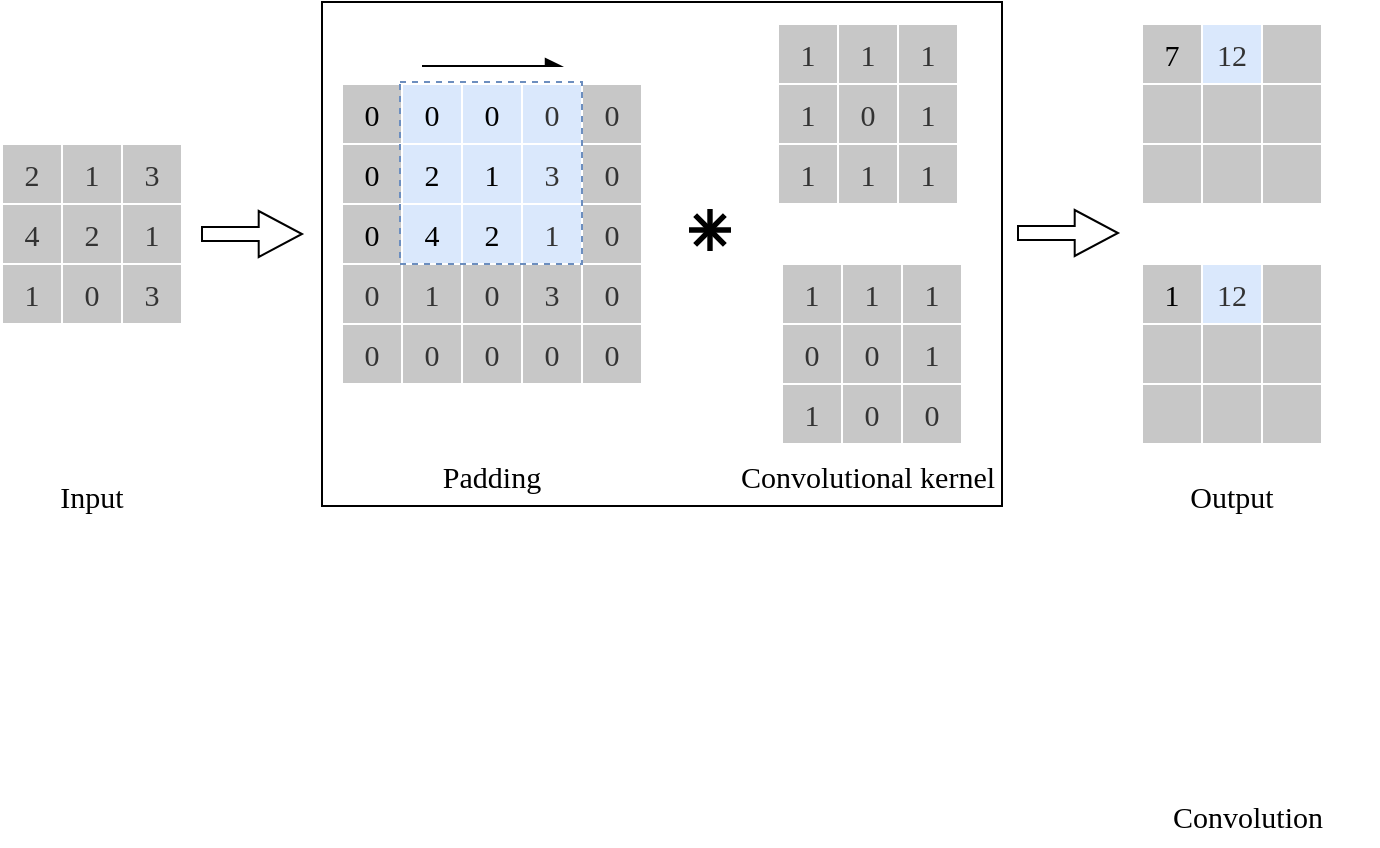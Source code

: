 <mxfile version="26.0.14">
  <diagram name="第 1 页" id="dgMoX-AULky6V-c0y0NT">
    <mxGraphModel dx="823" dy="549" grid="1" gridSize="10" guides="1" tooltips="1" connect="1" arrows="1" fold="1" page="1" pageScale="1" pageWidth="827" pageHeight="1169" math="0" shadow="0">
      <root>
        <mxCell id="0" />
        <mxCell id="1" parent="0" />
        <mxCell id="99AfDLn0tlyLMIZODvCi-14" value="2" style="whiteSpace=wrap;html=1;aspect=fixed;fillColor=#C7C7C7;fontColor=#333333;strokeColor=#FFFFFF;fontSize=15;fontFamily=Times New Roman;" parent="1" vertex="1">
          <mxGeometry x="60" y="89" width="30" height="30" as="geometry" />
        </mxCell>
        <mxCell id="99AfDLn0tlyLMIZODvCi-15" value="1" style="whiteSpace=wrap;html=1;aspect=fixed;fillColor=#C7C7C7;fontColor=#333333;strokeColor=#FFFFFF;fontSize=15;fontFamily=Times New Roman;" parent="1" vertex="1">
          <mxGeometry x="90" y="89" width="30" height="30" as="geometry" />
        </mxCell>
        <mxCell id="99AfDLn0tlyLMIZODvCi-16" value="3" style="whiteSpace=wrap;html=1;aspect=fixed;fillColor=#C7C7C7;fontColor=#333333;strokeColor=#FFFFFF;fontSize=15;fontFamily=Times New Roman;" parent="1" vertex="1">
          <mxGeometry x="120" y="89" width="30" height="30" as="geometry" />
        </mxCell>
        <mxCell id="99AfDLn0tlyLMIZODvCi-18" value="4" style="whiteSpace=wrap;html=1;aspect=fixed;fillColor=#C7C7C7;fontColor=#333333;strokeColor=#FFFFFF;fontSize=15;fontFamily=Times New Roman;" parent="1" vertex="1">
          <mxGeometry x="60" y="119" width="30" height="30" as="geometry" />
        </mxCell>
        <mxCell id="99AfDLn0tlyLMIZODvCi-19" value="2" style="whiteSpace=wrap;html=1;aspect=fixed;fillColor=#C7C7C7;fontColor=#333333;strokeColor=#FFFFFF;fontSize=15;fontFamily=Times New Roman;" parent="1" vertex="1">
          <mxGeometry x="90" y="119" width="30" height="30" as="geometry" />
        </mxCell>
        <mxCell id="99AfDLn0tlyLMIZODvCi-20" value="1" style="whiteSpace=wrap;html=1;aspect=fixed;fillColor=#C7C7C7;fontColor=#333333;strokeColor=#FFFFFF;fontSize=15;fontFamily=Times New Roman;" parent="1" vertex="1">
          <mxGeometry x="120" y="119" width="30" height="30" as="geometry" />
        </mxCell>
        <mxCell id="99AfDLn0tlyLMIZODvCi-22" value="1" style="whiteSpace=wrap;html=1;aspect=fixed;fillColor=#C7C7C7;fontColor=#333333;strokeColor=#FFFFFF;fontSize=15;fontFamily=Times New Roman;" parent="1" vertex="1">
          <mxGeometry x="60" y="149" width="30" height="30" as="geometry" />
        </mxCell>
        <mxCell id="99AfDLn0tlyLMIZODvCi-23" value="0" style="whiteSpace=wrap;html=1;aspect=fixed;fillColor=#C7C7C7;fontColor=#333333;strokeColor=#FFFFFF;fontSize=15;fontFamily=Times New Roman;" parent="1" vertex="1">
          <mxGeometry x="90" y="149" width="30" height="30" as="geometry" />
        </mxCell>
        <mxCell id="99AfDLn0tlyLMIZODvCi-24" value="3" style="whiteSpace=wrap;html=1;aspect=fixed;fillColor=#C7C7C7;fontColor=#333333;strokeColor=#FFFFFF;fontSize=15;fontFamily=Times New Roman;" parent="1" vertex="1">
          <mxGeometry x="120" y="149" width="30" height="30" as="geometry" />
        </mxCell>
        <mxCell id="99AfDLn0tlyLMIZODvCi-30" value="0" style="whiteSpace=wrap;html=1;aspect=fixed;fillColor=#C7C7C7;strokeColor=#FFFFFF;fontSize=15;fontFamily=Times New Roman;" parent="1" vertex="1">
          <mxGeometry x="230" y="59" width="30" height="30" as="geometry" />
        </mxCell>
        <mxCell id="99AfDLn0tlyLMIZODvCi-31" value="0" style="whiteSpace=wrap;html=1;aspect=fixed;fillColor=#dae8fc;strokeColor=#FFFFFF;fontSize=15;fontFamily=Times New Roman;" parent="1" vertex="1">
          <mxGeometry x="260" y="59" width="30" height="30" as="geometry" />
        </mxCell>
        <mxCell id="99AfDLn0tlyLMIZODvCi-32" value="0" style="whiteSpace=wrap;html=1;aspect=fixed;fillColor=#dae8fc;strokeColor=#FFFFFF;fontSize=15;fontFamily=Times New Roman;" parent="1" vertex="1">
          <mxGeometry x="290" y="59" width="30" height="30" as="geometry" />
        </mxCell>
        <mxCell id="99AfDLn0tlyLMIZODvCi-33" value="0" style="whiteSpace=wrap;html=1;aspect=fixed;fillColor=#C7C7C7;strokeColor=#FFFFFF;fontSize=15;fontFamily=Times New Roman;" parent="1" vertex="1">
          <mxGeometry x="230" y="89" width="30" height="30" as="geometry" />
        </mxCell>
        <mxCell id="99AfDLn0tlyLMIZODvCi-34" value="2" style="whiteSpace=wrap;html=1;aspect=fixed;fillColor=#dae8fc;strokeColor=#FFFFFF;fontSize=15;fontFamily=Times New Roman;" parent="1" vertex="1">
          <mxGeometry x="260" y="89" width="30" height="30" as="geometry" />
        </mxCell>
        <mxCell id="99AfDLn0tlyLMIZODvCi-35" value="1" style="whiteSpace=wrap;html=1;aspect=fixed;fillColor=#dae8fc;strokeColor=#FFFFFF;fontSize=15;fontFamily=Times New Roman;" parent="1" vertex="1">
          <mxGeometry x="290" y="89" width="30" height="30" as="geometry" />
        </mxCell>
        <mxCell id="99AfDLn0tlyLMIZODvCi-36" value="0" style="whiteSpace=wrap;html=1;aspect=fixed;fillColor=#C7C7C7;strokeColor=#FFFFFF;fontSize=15;fontFamily=Times New Roman;" parent="1" vertex="1">
          <mxGeometry x="230" y="119" width="30" height="30" as="geometry" />
        </mxCell>
        <mxCell id="99AfDLn0tlyLMIZODvCi-37" value="4" style="whiteSpace=wrap;html=1;aspect=fixed;fillColor=#dae8fc;strokeColor=#FFFFFF;fontSize=15;fontFamily=Times New Roman;" parent="1" vertex="1">
          <mxGeometry x="260" y="119" width="30" height="30" as="geometry" />
        </mxCell>
        <mxCell id="99AfDLn0tlyLMIZODvCi-38" value="2" style="whiteSpace=wrap;html=1;aspect=fixed;fillColor=#dae8fc;strokeColor=#FFFFFF;fontSize=15;fontFamily=Times New Roman;" parent="1" vertex="1">
          <mxGeometry x="290" y="119" width="30" height="30" as="geometry" />
        </mxCell>
        <mxCell id="99AfDLn0tlyLMIZODvCi-39" value="0" style="whiteSpace=wrap;html=1;aspect=fixed;fillColor=#DAE8FC;fontColor=#333333;strokeColor=#FFFFFF;fontSize=15;fontFamily=Times New Roman;" parent="1" vertex="1">
          <mxGeometry x="320" y="59" width="30" height="30" as="geometry" />
        </mxCell>
        <mxCell id="99AfDLn0tlyLMIZODvCi-40" value="1" style="whiteSpace=wrap;html=1;aspect=fixed;fillColor=#C7C7C7;fontColor=#333333;strokeColor=#FFFFFF;fontSize=15;fontFamily=Times New Roman;" parent="1" vertex="1">
          <mxGeometry x="320" y="89" width="30" height="30" as="geometry" />
        </mxCell>
        <mxCell id="99AfDLn0tlyLMIZODvCi-41" value="3" style="whiteSpace=wrap;html=1;aspect=fixed;fillColor=#DAE8FC;fontColor=#333333;strokeColor=#FFFFFF;fontSize=15;fontFamily=Times New Roman;" parent="1" vertex="1">
          <mxGeometry x="320" y="89" width="30" height="30" as="geometry" />
        </mxCell>
        <mxCell id="99AfDLn0tlyLMIZODvCi-42" value="1" style="whiteSpace=wrap;html=1;aspect=fixed;fillColor=#DAE8FC;fontColor=#333333;strokeColor=#FFFFFF;fontSize=15;fontFamily=Times New Roman;" parent="1" vertex="1">
          <mxGeometry x="320" y="119" width="30" height="30" as="geometry" />
        </mxCell>
        <mxCell id="99AfDLn0tlyLMIZODvCi-43" value="0" style="whiteSpace=wrap;html=1;aspect=fixed;fillColor=#C7C7C7;fontColor=#333333;strokeColor=#FFFFFF;fontSize=15;fontFamily=Times New Roman;" parent="1" vertex="1">
          <mxGeometry x="230" y="149" width="30" height="30" as="geometry" />
        </mxCell>
        <mxCell id="99AfDLn0tlyLMIZODvCi-44" value="1" style="whiteSpace=wrap;html=1;aspect=fixed;fillColor=#C7C7C7;fontColor=#333333;strokeColor=#FFFFFF;fontSize=15;fontFamily=Times New Roman;" parent="1" vertex="1">
          <mxGeometry x="260" y="149" width="30" height="30" as="geometry" />
        </mxCell>
        <mxCell id="99AfDLn0tlyLMIZODvCi-45" value="0" style="whiteSpace=wrap;html=1;aspect=fixed;fillColor=#C7C7C7;fontColor=#333333;strokeColor=#FFFFFF;fontSize=15;fontFamily=Times New Roman;" parent="1" vertex="1">
          <mxGeometry x="290" y="149" width="30" height="30" as="geometry" />
        </mxCell>
        <mxCell id="99AfDLn0tlyLMIZODvCi-46" value="3" style="whiteSpace=wrap;html=1;aspect=fixed;fillColor=#C7C7C7;fontColor=#333333;strokeColor=#FFFFFF;fontSize=15;fontFamily=Times New Roman;" parent="1" vertex="1">
          <mxGeometry x="320" y="149" width="30" height="30" as="geometry" />
        </mxCell>
        <mxCell id="99AfDLn0tlyLMIZODvCi-47" value="0" style="whiteSpace=wrap;html=1;aspect=fixed;fillColor=#C7C7C7;fontColor=#333333;strokeColor=#FFFFFF;fontSize=15;fontFamily=Times New Roman;" parent="1" vertex="1">
          <mxGeometry x="350" y="59" width="30" height="30" as="geometry" />
        </mxCell>
        <mxCell id="99AfDLn0tlyLMIZODvCi-48" value="0" style="whiteSpace=wrap;html=1;aspect=fixed;fillColor=#C7C7C7;fontColor=#333333;strokeColor=#FFFFFF;fontSize=15;fontFamily=Times New Roman;" parent="1" vertex="1">
          <mxGeometry x="350" y="89" width="30" height="30" as="geometry" />
        </mxCell>
        <mxCell id="99AfDLn0tlyLMIZODvCi-49" value="0" style="whiteSpace=wrap;html=1;aspect=fixed;fillColor=#C7C7C7;fontColor=#333333;strokeColor=#FFFFFF;fontSize=15;fontFamily=Times New Roman;" parent="1" vertex="1">
          <mxGeometry x="350" y="119" width="30" height="30" as="geometry" />
        </mxCell>
        <mxCell id="99AfDLn0tlyLMIZODvCi-50" value="0" style="whiteSpace=wrap;html=1;aspect=fixed;fillColor=#C7C7C7;fontColor=#333333;strokeColor=#FFFFFF;fontSize=15;fontFamily=Times New Roman;" parent="1" vertex="1">
          <mxGeometry x="350" y="149" width="30" height="30" as="geometry" />
        </mxCell>
        <mxCell id="99AfDLn0tlyLMIZODvCi-51" value="0" style="whiteSpace=wrap;html=1;aspect=fixed;fillColor=#C7C7C7;fontColor=#333333;strokeColor=#FFFFFF;fontSize=15;fontFamily=Times New Roman;" parent="1" vertex="1">
          <mxGeometry x="230" y="179" width="30" height="30" as="geometry" />
        </mxCell>
        <mxCell id="99AfDLn0tlyLMIZODvCi-52" value="0" style="whiteSpace=wrap;html=1;aspect=fixed;fillColor=#C7C7C7;fontColor=#333333;strokeColor=#FFFFFF;fontSize=15;fontFamily=Times New Roman;" parent="1" vertex="1">
          <mxGeometry x="260" y="179" width="30" height="30" as="geometry" />
        </mxCell>
        <mxCell id="99AfDLn0tlyLMIZODvCi-53" value="0" style="whiteSpace=wrap;html=1;aspect=fixed;fillColor=#C7C7C7;fontColor=#333333;strokeColor=#FFFFFF;fontSize=15;fontFamily=Times New Roman;" parent="1" vertex="1">
          <mxGeometry x="290" y="179" width="30" height="30" as="geometry" />
        </mxCell>
        <mxCell id="99AfDLn0tlyLMIZODvCi-54" value="0" style="whiteSpace=wrap;html=1;aspect=fixed;fillColor=#C7C7C7;fontColor=#333333;strokeColor=#FFFFFF;fontSize=15;fontFamily=Times New Roman;" parent="1" vertex="1">
          <mxGeometry x="320" y="179" width="30" height="30" as="geometry" />
        </mxCell>
        <mxCell id="99AfDLn0tlyLMIZODvCi-55" value="0" style="whiteSpace=wrap;html=1;aspect=fixed;fillColor=#C7C7C7;fontColor=#333333;strokeColor=#FFFFFF;fontSize=15;fontFamily=Times New Roman;" parent="1" vertex="1">
          <mxGeometry x="350" y="179" width="30" height="30" as="geometry" />
        </mxCell>
        <mxCell id="99AfDLn0tlyLMIZODvCi-56" value="" style="shape=cross;whiteSpace=wrap;html=1;aspect=fixed;fillColor=#000000;rotation=45;size=0.086;fontSize=15;fontFamily=Times New Roman;" parent="1" vertex="1">
          <mxGeometry x="404" y="122" width="20" height="20" as="geometry" />
        </mxCell>
        <mxCell id="99AfDLn0tlyLMIZODvCi-57" value="1" style="whiteSpace=wrap;html=1;aspect=fixed;fillColor=#C7C7C7;fontColor=#333333;strokeColor=#FFFFFF;fontSize=15;fontFamily=Times New Roman;" parent="1" vertex="1">
          <mxGeometry x="448" y="29" width="30" height="30" as="geometry" />
        </mxCell>
        <mxCell id="99AfDLn0tlyLMIZODvCi-58" value="1" style="whiteSpace=wrap;html=1;aspect=fixed;fillColor=#C7C7C7;fontColor=#333333;strokeColor=#FFFFFF;fontSize=15;fontFamily=Times New Roman;" parent="1" vertex="1">
          <mxGeometry x="478" y="29" width="30" height="30" as="geometry" />
        </mxCell>
        <mxCell id="99AfDLn0tlyLMIZODvCi-59" value="1" style="whiteSpace=wrap;html=1;aspect=fixed;fillColor=#C7C7C7;fontColor=#333333;strokeColor=#FFFFFF;fontSize=15;fontFamily=Times New Roman;" parent="1" vertex="1">
          <mxGeometry x="508" y="29" width="30" height="30" as="geometry" />
        </mxCell>
        <mxCell id="99AfDLn0tlyLMIZODvCi-60" value="1" style="whiteSpace=wrap;html=1;aspect=fixed;fillColor=#C7C7C7;fontColor=#333333;strokeColor=#FFFFFF;fontSize=15;fontFamily=Times New Roman;" parent="1" vertex="1">
          <mxGeometry x="448" y="59" width="30" height="30" as="geometry" />
        </mxCell>
        <mxCell id="99AfDLn0tlyLMIZODvCi-61" value="0" style="whiteSpace=wrap;html=1;aspect=fixed;fillColor=#C7C7C7;fontColor=#333333;strokeColor=#FFFFFF;fontSize=15;fontFamily=Times New Roman;" parent="1" vertex="1">
          <mxGeometry x="478" y="59" width="30" height="30" as="geometry" />
        </mxCell>
        <mxCell id="99AfDLn0tlyLMIZODvCi-62" value="1" style="whiteSpace=wrap;html=1;aspect=fixed;fillColor=#C7C7C7;fontColor=#333333;strokeColor=#FFFFFF;fontSize=15;fontFamily=Times New Roman;" parent="1" vertex="1">
          <mxGeometry x="508" y="59" width="30" height="30" as="geometry" />
        </mxCell>
        <mxCell id="99AfDLn0tlyLMIZODvCi-63" value="1" style="whiteSpace=wrap;html=1;aspect=fixed;fillColor=#C7C7C7;fontColor=#333333;strokeColor=#FFFFFF;fontSize=15;fontFamily=Times New Roman;" parent="1" vertex="1">
          <mxGeometry x="448" y="89" width="30" height="30" as="geometry" />
        </mxCell>
        <mxCell id="99AfDLn0tlyLMIZODvCi-64" value="1" style="whiteSpace=wrap;html=1;aspect=fixed;fillColor=#C7C7C7;fontColor=#333333;strokeColor=#FFFFFF;fontSize=15;fontFamily=Times New Roman;" parent="1" vertex="1">
          <mxGeometry x="478" y="89" width="30" height="30" as="geometry" />
        </mxCell>
        <mxCell id="99AfDLn0tlyLMIZODvCi-65" value="1" style="whiteSpace=wrap;html=1;aspect=fixed;fillColor=#C7C7C7;fontColor=#333333;strokeColor=#FFFFFF;fontSize=15;fontFamily=Times New Roman;" parent="1" vertex="1">
          <mxGeometry x="508" y="89" width="30" height="30" as="geometry" />
        </mxCell>
        <mxCell id="99AfDLn0tlyLMIZODvCi-66" value="7" style="whiteSpace=wrap;html=1;aspect=fixed;fillColor=#C7C7C7;strokeColor=#FFFFFF;fontSize=15;fontFamily=Times New Roman;" parent="1" vertex="1">
          <mxGeometry x="630" y="29" width="30" height="30" as="geometry" />
        </mxCell>
        <mxCell id="99AfDLn0tlyLMIZODvCi-67" value="12" style="whiteSpace=wrap;html=1;aspect=fixed;fillColor=#DAE8FC;fontColor=#333333;strokeColor=#FFFFFF;fontSize=15;fontFamily=Times New Roman;" parent="1" vertex="1">
          <mxGeometry x="660" y="29" width="30" height="30" as="geometry" />
        </mxCell>
        <mxCell id="99AfDLn0tlyLMIZODvCi-68" value="" style="whiteSpace=wrap;html=1;aspect=fixed;fillColor=#C7C7C7;fontColor=#333333;strokeColor=#FFFFFF;fontSize=15;fontFamily=Times New Roman;" parent="1" vertex="1">
          <mxGeometry x="690" y="29" width="30" height="30" as="geometry" />
        </mxCell>
        <mxCell id="99AfDLn0tlyLMIZODvCi-69" value="" style="whiteSpace=wrap;html=1;aspect=fixed;fillColor=#C7C7C7;fontColor=#333333;strokeColor=#FFFFFF;fontSize=15;fontFamily=Times New Roman;" parent="1" vertex="1">
          <mxGeometry x="630" y="59" width="30" height="30" as="geometry" />
        </mxCell>
        <mxCell id="99AfDLn0tlyLMIZODvCi-70" value="" style="whiteSpace=wrap;html=1;aspect=fixed;fillColor=#C7C7C7;fontColor=#333333;strokeColor=#FFFFFF;fontSize=15;fontFamily=Times New Roman;" parent="1" vertex="1">
          <mxGeometry x="660" y="59" width="30" height="30" as="geometry" />
        </mxCell>
        <mxCell id="99AfDLn0tlyLMIZODvCi-71" value="" style="whiteSpace=wrap;html=1;aspect=fixed;fillColor=#C7C7C7;fontColor=#333333;strokeColor=#FFFFFF;fontSize=15;fontFamily=Times New Roman;" parent="1" vertex="1">
          <mxGeometry x="690" y="59" width="30" height="30" as="geometry" />
        </mxCell>
        <mxCell id="99AfDLn0tlyLMIZODvCi-72" value="" style="whiteSpace=wrap;html=1;aspect=fixed;fillColor=#C7C7C7;fontColor=#333333;strokeColor=#FFFFFF;fontSize=15;fontFamily=Times New Roman;" parent="1" vertex="1">
          <mxGeometry x="630" y="89" width="30" height="30" as="geometry" />
        </mxCell>
        <mxCell id="99AfDLn0tlyLMIZODvCi-73" value="" style="whiteSpace=wrap;html=1;aspect=fixed;fillColor=#C7C7C7;fontColor=#333333;strokeColor=#FFFFFF;fontSize=15;fontFamily=Times New Roman;" parent="1" vertex="1">
          <mxGeometry x="660" y="89" width="30" height="30" as="geometry" />
        </mxCell>
        <mxCell id="99AfDLn0tlyLMIZODvCi-74" value="" style="whiteSpace=wrap;html=1;aspect=fixed;fillColor=#C7C7C7;fontColor=#333333;strokeColor=#FFFFFF;fontSize=15;fontFamily=Times New Roman;" parent="1" vertex="1">
          <mxGeometry x="690" y="89" width="30" height="30" as="geometry" />
        </mxCell>
        <mxCell id="99AfDLn0tlyLMIZODvCi-76" value="" style="shape=cross;whiteSpace=wrap;html=1;aspect=fixed;fillColor=#000000;size=0.085;fontSize=15;fontFamily=Times New Roman;" parent="1" vertex="1">
          <mxGeometry x="404" y="122" width="20" height="20" as="geometry" />
        </mxCell>
        <mxCell id="99AfDLn0tlyLMIZODvCi-77" value="" style="shape=singleArrow;whiteSpace=wrap;html=1;arrowWidth=0.299;arrowSize=0.433;fontSize=15;fontFamily=Times New Roman;" parent="1" vertex="1">
          <mxGeometry x="160" y="122.5" width="50" height="23" as="geometry" />
        </mxCell>
        <mxCell id="99AfDLn0tlyLMIZODvCi-79" value="" style="shape=singleArrow;whiteSpace=wrap;html=1;arrowWidth=0.299;arrowSize=0.433;fontSize=15;fontFamily=Times New Roman;" parent="1" vertex="1">
          <mxGeometry x="568" y="122" width="50" height="23" as="geometry" />
        </mxCell>
        <mxCell id="99AfDLn0tlyLMIZODvCi-80" value="" style="endArrow=async;html=1;rounded=0;endFill=1;fontSize=15;fontFamily=Times New Roman;" parent="1" edge="1">
          <mxGeometry width="50" height="50" relative="1" as="geometry">
            <mxPoint x="270" y="50" as="sourcePoint" />
            <mxPoint x="340" y="50" as="targetPoint" />
          </mxGeometry>
        </mxCell>
        <mxCell id="99AfDLn0tlyLMIZODvCi-75" value="" style="rounded=0;whiteSpace=wrap;html=1;fillColor=none;strokeColor=#6C8EBF;dashed=1;fontSize=15;fontFamily=Times New Roman;" parent="1" vertex="1">
          <mxGeometry x="259" y="58" width="91" height="91" as="geometry" />
        </mxCell>
        <mxCell id="99AfDLn0tlyLMIZODvCi-83" value="Input" style="text;html=1;align=center;verticalAlign=middle;whiteSpace=wrap;rounded=0;fontSize=15;fontFamily=Times New Roman;" parent="1" vertex="1">
          <mxGeometry x="75" y="250" width="60" height="30" as="geometry" />
        </mxCell>
        <mxCell id="99AfDLn0tlyLMIZODvCi-84" value="Output" style="text;html=1;align=center;verticalAlign=middle;whiteSpace=wrap;rounded=0;fontSize=15;fontFamily=Times New Roman;" parent="1" vertex="1">
          <mxGeometry x="645" y="250" width="60" height="30" as="geometry" />
        </mxCell>
        <mxCell id="99AfDLn0tlyLMIZODvCi-86" value="Convolution" style="text;html=1;align=center;verticalAlign=middle;whiteSpace=wrap;rounded=0;fontSize=15;fontFamily=Times New Roman;" parent="1" vertex="1">
          <mxGeometry x="618" y="410" width="130" height="30" as="geometry" />
        </mxCell>
        <mxCell id="99AfDLn0tlyLMIZODvCi-89" value="Convolutional kernel" style="text;html=1;align=center;verticalAlign=middle;whiteSpace=wrap;rounded=0;fontSize=15;fontFamily=Times New Roman;" parent="1" vertex="1">
          <mxGeometry x="425.25" y="240" width="135.5" height="30" as="geometry" />
        </mxCell>
        <mxCell id="99AfDLn0tlyLMIZODvCi-91" value="Padding" style="text;html=1;align=center;verticalAlign=middle;whiteSpace=wrap;rounded=0;fontSize=15;fontFamily=Times New Roman;" parent="1" vertex="1">
          <mxGeometry x="275" y="240" width="60" height="30" as="geometry" />
        </mxCell>
        <mxCell id="dNG3z3Cix5I7D_2Fr7Sm-1" value="1" style="whiteSpace=wrap;html=1;aspect=fixed;fillColor=#C7C7C7;fontColor=#333333;strokeColor=#FFFFFF;fontSize=15;fontFamily=Times New Roman;" vertex="1" parent="1">
          <mxGeometry x="450" y="149" width="30" height="30" as="geometry" />
        </mxCell>
        <mxCell id="dNG3z3Cix5I7D_2Fr7Sm-2" value="1" style="whiteSpace=wrap;html=1;aspect=fixed;fillColor=#C7C7C7;fontColor=#333333;strokeColor=#FFFFFF;fontSize=15;fontFamily=Times New Roman;" vertex="1" parent="1">
          <mxGeometry x="480" y="149" width="30" height="30" as="geometry" />
        </mxCell>
        <mxCell id="dNG3z3Cix5I7D_2Fr7Sm-3" value="1" style="whiteSpace=wrap;html=1;aspect=fixed;fillColor=#C7C7C7;fontColor=#333333;strokeColor=#FFFFFF;fontSize=15;fontFamily=Times New Roman;" vertex="1" parent="1">
          <mxGeometry x="510" y="149" width="30" height="30" as="geometry" />
        </mxCell>
        <mxCell id="dNG3z3Cix5I7D_2Fr7Sm-4" value="0" style="whiteSpace=wrap;html=1;aspect=fixed;fillColor=#C7C7C7;fontColor=#333333;strokeColor=#FFFFFF;fontSize=15;fontFamily=Times New Roman;" vertex="1" parent="1">
          <mxGeometry x="450" y="179" width="30" height="30" as="geometry" />
        </mxCell>
        <mxCell id="dNG3z3Cix5I7D_2Fr7Sm-5" value="0" style="whiteSpace=wrap;html=1;aspect=fixed;fillColor=#C7C7C7;fontColor=#333333;strokeColor=#FFFFFF;fontSize=15;fontFamily=Times New Roman;" vertex="1" parent="1">
          <mxGeometry x="480" y="179" width="30" height="30" as="geometry" />
        </mxCell>
        <mxCell id="dNG3z3Cix5I7D_2Fr7Sm-6" value="1" style="whiteSpace=wrap;html=1;aspect=fixed;fillColor=#C7C7C7;fontColor=#333333;strokeColor=#FFFFFF;fontSize=15;fontFamily=Times New Roman;" vertex="1" parent="1">
          <mxGeometry x="510" y="179" width="30" height="30" as="geometry" />
        </mxCell>
        <mxCell id="dNG3z3Cix5I7D_2Fr7Sm-7" value="1" style="whiteSpace=wrap;html=1;aspect=fixed;fillColor=#C7C7C7;fontColor=#333333;strokeColor=#FFFFFF;fontSize=15;fontFamily=Times New Roman;" vertex="1" parent="1">
          <mxGeometry x="450" y="209" width="30" height="30" as="geometry" />
        </mxCell>
        <mxCell id="dNG3z3Cix5I7D_2Fr7Sm-8" value="0" style="whiteSpace=wrap;html=1;aspect=fixed;fillColor=#C7C7C7;fontColor=#333333;strokeColor=#FFFFFF;fontSize=15;fontFamily=Times New Roman;" vertex="1" parent="1">
          <mxGeometry x="480" y="209" width="30" height="30" as="geometry" />
        </mxCell>
        <mxCell id="dNG3z3Cix5I7D_2Fr7Sm-9" value="0" style="whiteSpace=wrap;html=1;aspect=fixed;fillColor=#C7C7C7;fontColor=#333333;strokeColor=#FFFFFF;fontSize=15;fontFamily=Times New Roman;" vertex="1" parent="1">
          <mxGeometry x="510" y="209" width="30" height="30" as="geometry" />
        </mxCell>
        <mxCell id="dNG3z3Cix5I7D_2Fr7Sm-10" value="1" style="whiteSpace=wrap;html=1;aspect=fixed;fillColor=#C7C7C7;strokeColor=#FFFFFF;fontSize=15;fontFamily=Times New Roman;" vertex="1" parent="1">
          <mxGeometry x="630" y="149" width="30" height="30" as="geometry" />
        </mxCell>
        <mxCell id="dNG3z3Cix5I7D_2Fr7Sm-11" value="12" style="whiteSpace=wrap;html=1;aspect=fixed;fillColor=#DAE8FC;fontColor=#333333;strokeColor=#FFFFFF;fontSize=15;fontFamily=Times New Roman;" vertex="1" parent="1">
          <mxGeometry x="660" y="149" width="30" height="30" as="geometry" />
        </mxCell>
        <mxCell id="dNG3z3Cix5I7D_2Fr7Sm-12" value="" style="whiteSpace=wrap;html=1;aspect=fixed;fillColor=#C7C7C7;fontColor=#333333;strokeColor=#FFFFFF;fontSize=15;fontFamily=Times New Roman;" vertex="1" parent="1">
          <mxGeometry x="690" y="149" width="30" height="30" as="geometry" />
        </mxCell>
        <mxCell id="dNG3z3Cix5I7D_2Fr7Sm-13" value="" style="whiteSpace=wrap;html=1;aspect=fixed;fillColor=#C7C7C7;fontColor=#333333;strokeColor=#FFFFFF;fontSize=15;fontFamily=Times New Roman;" vertex="1" parent="1">
          <mxGeometry x="630" y="179" width="30" height="30" as="geometry" />
        </mxCell>
        <mxCell id="dNG3z3Cix5I7D_2Fr7Sm-14" value="" style="whiteSpace=wrap;html=1;aspect=fixed;fillColor=#C7C7C7;fontColor=#333333;strokeColor=#FFFFFF;fontSize=15;fontFamily=Times New Roman;" vertex="1" parent="1">
          <mxGeometry x="660" y="179" width="30" height="30" as="geometry" />
        </mxCell>
        <mxCell id="dNG3z3Cix5I7D_2Fr7Sm-15" value="" style="whiteSpace=wrap;html=1;aspect=fixed;fillColor=#C7C7C7;fontColor=#333333;strokeColor=#FFFFFF;fontSize=15;fontFamily=Times New Roman;" vertex="1" parent="1">
          <mxGeometry x="690" y="179" width="30" height="30" as="geometry" />
        </mxCell>
        <mxCell id="dNG3z3Cix5I7D_2Fr7Sm-16" value="" style="whiteSpace=wrap;html=1;aspect=fixed;fillColor=#C7C7C7;fontColor=#333333;strokeColor=#FFFFFF;fontSize=15;fontFamily=Times New Roman;" vertex="1" parent="1">
          <mxGeometry x="630" y="209" width="30" height="30" as="geometry" />
        </mxCell>
        <mxCell id="dNG3z3Cix5I7D_2Fr7Sm-17" value="" style="whiteSpace=wrap;html=1;aspect=fixed;fillColor=#C7C7C7;fontColor=#333333;strokeColor=#FFFFFF;fontSize=15;fontFamily=Times New Roman;" vertex="1" parent="1">
          <mxGeometry x="660" y="209" width="30" height="30" as="geometry" />
        </mxCell>
        <mxCell id="dNG3z3Cix5I7D_2Fr7Sm-18" value="" style="whiteSpace=wrap;html=1;aspect=fixed;fillColor=#C7C7C7;fontColor=#333333;strokeColor=#FFFFFF;fontSize=15;fontFamily=Times New Roman;" vertex="1" parent="1">
          <mxGeometry x="690" y="209" width="30" height="30" as="geometry" />
        </mxCell>
        <mxCell id="dNG3z3Cix5I7D_2Fr7Sm-19" value="" style="rounded=0;whiteSpace=wrap;html=1;fillColor=none;" vertex="1" parent="1">
          <mxGeometry x="220" y="18" width="340" height="252" as="geometry" />
        </mxCell>
      </root>
    </mxGraphModel>
  </diagram>
</mxfile>
